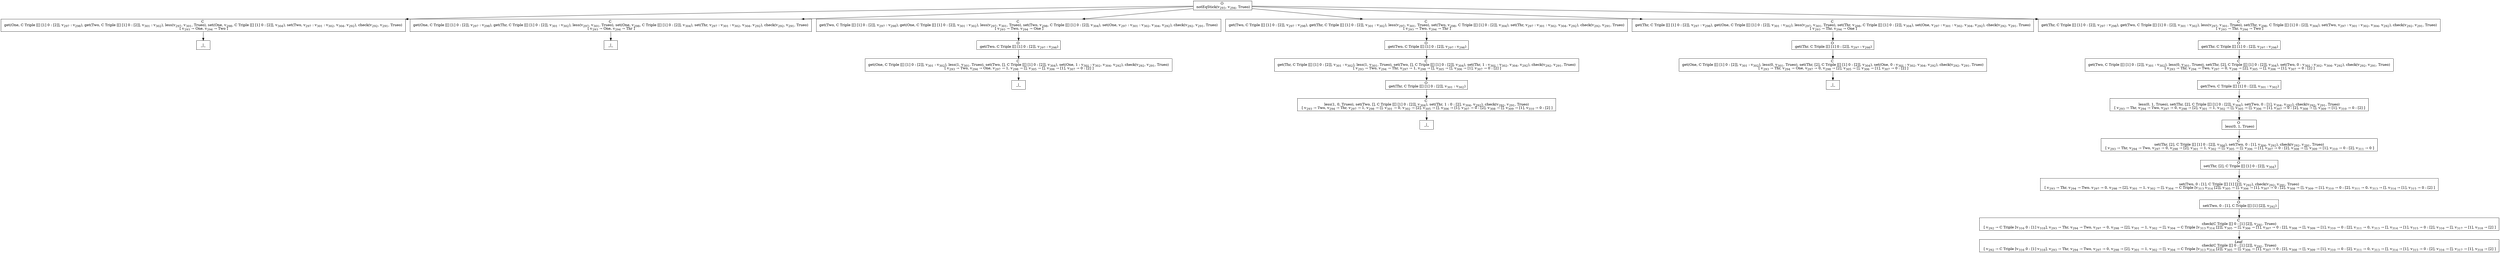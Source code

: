 digraph {
    graph [rankdir=TB
          ,bgcolor=transparent];
    node [shape=box
         ,fillcolor=white
         ,style=filled];
    0 [label=<O <BR/> notEqStick(v<SUB>293</SUB>, v<SUB>294</SUB>, Trueo)>];
    1 [label=<C <BR/> get(One, C Triple [[] [1] 0 : [2]], v<SUB>297</SUB> : v<SUB>298</SUB>), get(Two, C Triple [[] [1] 0 : [2]], v<SUB>301</SUB> : v<SUB>302</SUB>), less(v<SUB>297</SUB>, v<SUB>301</SUB>, Trueo), set(One, v<SUB>298</SUB>, C Triple [[] [1] 0 : [2]], v<SUB>304</SUB>), set(Two, v<SUB>297</SUB> : v<SUB>301</SUB> : v<SUB>302</SUB>, v<SUB>304</SUB>, v<SUB>292</SUB>), check(v<SUB>292</SUB>, v<SUB>291</SUB>, Trueo) <BR/>  [ v<SUB>293</SUB> &rarr; One, v<SUB>294</SUB> &rarr; Two ] >];
    2 [label=<C <BR/> get(One, C Triple [[] [1] 0 : [2]], v<SUB>297</SUB> : v<SUB>298</SUB>), get(Thr, C Triple [[] [1] 0 : [2]], v<SUB>301</SUB> : v<SUB>302</SUB>), less(v<SUB>297</SUB>, v<SUB>301</SUB>, Trueo), set(One, v<SUB>298</SUB>, C Triple [[] [1] 0 : [2]], v<SUB>304</SUB>), set(Thr, v<SUB>297</SUB> : v<SUB>301</SUB> : v<SUB>302</SUB>, v<SUB>304</SUB>, v<SUB>292</SUB>), check(v<SUB>292</SUB>, v<SUB>291</SUB>, Trueo) <BR/>  [ v<SUB>293</SUB> &rarr; One, v<SUB>294</SUB> &rarr; Thr ] >];
    3 [label=<C <BR/> get(Two, C Triple [[] [1] 0 : [2]], v<SUB>297</SUB> : v<SUB>298</SUB>), get(One, C Triple [[] [1] 0 : [2]], v<SUB>301</SUB> : v<SUB>302</SUB>), less(v<SUB>297</SUB>, v<SUB>301</SUB>, Trueo), set(Two, v<SUB>298</SUB>, C Triple [[] [1] 0 : [2]], v<SUB>304</SUB>), set(One, v<SUB>297</SUB> : v<SUB>301</SUB> : v<SUB>302</SUB>, v<SUB>304</SUB>, v<SUB>292</SUB>), check(v<SUB>292</SUB>, v<SUB>291</SUB>, Trueo) <BR/>  [ v<SUB>293</SUB> &rarr; Two, v<SUB>294</SUB> &rarr; One ] >];
    4 [label=<C <BR/> get(Two, C Triple [[] [1] 0 : [2]], v<SUB>297</SUB> : v<SUB>298</SUB>), get(Thr, C Triple [[] [1] 0 : [2]], v<SUB>301</SUB> : v<SUB>302</SUB>), less(v<SUB>297</SUB>, v<SUB>301</SUB>, Trueo), set(Two, v<SUB>298</SUB>, C Triple [[] [1] 0 : [2]], v<SUB>304</SUB>), set(Thr, v<SUB>297</SUB> : v<SUB>301</SUB> : v<SUB>302</SUB>, v<SUB>304</SUB>, v<SUB>292</SUB>), check(v<SUB>292</SUB>, v<SUB>291</SUB>, Trueo) <BR/>  [ v<SUB>293</SUB> &rarr; Two, v<SUB>294</SUB> &rarr; Thr ] >];
    5 [label=<C <BR/> get(Thr, C Triple [[] [1] 0 : [2]], v<SUB>297</SUB> : v<SUB>298</SUB>), get(One, C Triple [[] [1] 0 : [2]], v<SUB>301</SUB> : v<SUB>302</SUB>), less(v<SUB>297</SUB>, v<SUB>301</SUB>, Trueo), set(Thr, v<SUB>298</SUB>, C Triple [[] [1] 0 : [2]], v<SUB>304</SUB>), set(One, v<SUB>297</SUB> : v<SUB>301</SUB> : v<SUB>302</SUB>, v<SUB>304</SUB>, v<SUB>292</SUB>), check(v<SUB>292</SUB>, v<SUB>291</SUB>, Trueo) <BR/>  [ v<SUB>293</SUB> &rarr; Thr, v<SUB>294</SUB> &rarr; One ] >];
    6 [label=<C <BR/> get(Thr, C Triple [[] [1] 0 : [2]], v<SUB>297</SUB> : v<SUB>298</SUB>), get(Two, C Triple [[] [1] 0 : [2]], v<SUB>301</SUB> : v<SUB>302</SUB>), less(v<SUB>297</SUB>, v<SUB>301</SUB>, Trueo), set(Thr, v<SUB>298</SUB>, C Triple [[] [1] 0 : [2]], v<SUB>304</SUB>), set(Two, v<SUB>297</SUB> : v<SUB>301</SUB> : v<SUB>302</SUB>, v<SUB>304</SUB>, v<SUB>292</SUB>), check(v<SUB>292</SUB>, v<SUB>291</SUB>, Trueo) <BR/>  [ v<SUB>293</SUB> &rarr; Thr, v<SUB>294</SUB> &rarr; Two ] >];
    7 [label=<_|_>];
    8 [label=<_|_>];
    9 [label=<O <BR/> get(Two, C Triple [[] [1] 0 : [2]], v<SUB>297</SUB> : v<SUB>298</SUB>)>];
    10 [label=<C <BR/> get(One, C Triple [[] [1] 0 : [2]], v<SUB>301</SUB> : v<SUB>302</SUB>), less(1, v<SUB>301</SUB>, Trueo), set(Two, [], C Triple [[] [1] 0 : [2]], v<SUB>304</SUB>), set(One, 1 : v<SUB>301</SUB> : v<SUB>302</SUB>, v<SUB>304</SUB>, v<SUB>292</SUB>), check(v<SUB>292</SUB>, v<SUB>291</SUB>, Trueo) <BR/>  [ v<SUB>293</SUB> &rarr; Two, v<SUB>294</SUB> &rarr; One, v<SUB>297</SUB> &rarr; 1, v<SUB>298</SUB> &rarr; [], v<SUB>305</SUB> &rarr; [], v<SUB>306</SUB> &rarr; [1], v<SUB>307</SUB> &rarr; 0 : [2] ] >];
    11 [label=<_|_>];
    12 [label=<O <BR/> get(Two, C Triple [[] [1] 0 : [2]], v<SUB>297</SUB> : v<SUB>298</SUB>)>];
    13 [label=<C <BR/> get(Thr, C Triple [[] [1] 0 : [2]], v<SUB>301</SUB> : v<SUB>302</SUB>), less(1, v<SUB>301</SUB>, Trueo), set(Two, [], C Triple [[] [1] 0 : [2]], v<SUB>304</SUB>), set(Thr, 1 : v<SUB>301</SUB> : v<SUB>302</SUB>, v<SUB>304</SUB>, v<SUB>292</SUB>), check(v<SUB>292</SUB>, v<SUB>291</SUB>, Trueo) <BR/>  [ v<SUB>293</SUB> &rarr; Two, v<SUB>294</SUB> &rarr; Thr, v<SUB>297</SUB> &rarr; 1, v<SUB>298</SUB> &rarr; [], v<SUB>305</SUB> &rarr; [], v<SUB>306</SUB> &rarr; [1], v<SUB>307</SUB> &rarr; 0 : [2] ] >];
    14 [label=<O <BR/> get(Thr, C Triple [[] [1] 0 : [2]], v<SUB>301</SUB> : v<SUB>302</SUB>)>];
    15 [label=<C <BR/> less(1, 0, Trueo), set(Two, [], C Triple [[] [1] 0 : [2]], v<SUB>304</SUB>), set(Thr, 1 : 0 : [2], v<SUB>304</SUB>, v<SUB>292</SUB>), check(v<SUB>292</SUB>, v<SUB>291</SUB>, Trueo) <BR/>  [ v<SUB>293</SUB> &rarr; Two, v<SUB>294</SUB> &rarr; Thr, v<SUB>297</SUB> &rarr; 1, v<SUB>298</SUB> &rarr; [], v<SUB>301</SUB> &rarr; 0, v<SUB>302</SUB> &rarr; [2], v<SUB>305</SUB> &rarr; [], v<SUB>306</SUB> &rarr; [1], v<SUB>307</SUB> &rarr; 0 : [2], v<SUB>308</SUB> &rarr; [], v<SUB>309</SUB> &rarr; [1], v<SUB>310</SUB> &rarr; 0 : [2] ] >];
    16 [label=<_|_>];
    17 [label=<O <BR/> get(Thr, C Triple [[] [1] 0 : [2]], v<SUB>297</SUB> : v<SUB>298</SUB>)>];
    18 [label=<C <BR/> get(One, C Triple [[] [1] 0 : [2]], v<SUB>301</SUB> : v<SUB>302</SUB>), less(0, v<SUB>301</SUB>, Trueo), set(Thr, [2], C Triple [[] [1] 0 : [2]], v<SUB>304</SUB>), set(One, 0 : v<SUB>301</SUB> : v<SUB>302</SUB>, v<SUB>304</SUB>, v<SUB>292</SUB>), check(v<SUB>292</SUB>, v<SUB>291</SUB>, Trueo) <BR/>  [ v<SUB>293</SUB> &rarr; Thr, v<SUB>294</SUB> &rarr; One, v<SUB>297</SUB> &rarr; 0, v<SUB>298</SUB> &rarr; [2], v<SUB>305</SUB> &rarr; [], v<SUB>306</SUB> &rarr; [1], v<SUB>307</SUB> &rarr; 0 : [2] ] >];
    19 [label=<_|_>];
    20 [label=<O <BR/> get(Thr, C Triple [[] [1] 0 : [2]], v<SUB>297</SUB> : v<SUB>298</SUB>)>];
    21 [label=<C <BR/> get(Two, C Triple [[] [1] 0 : [2]], v<SUB>301</SUB> : v<SUB>302</SUB>), less(0, v<SUB>301</SUB>, Trueo), set(Thr, [2], C Triple [[] [1] 0 : [2]], v<SUB>304</SUB>), set(Two, 0 : v<SUB>301</SUB> : v<SUB>302</SUB>, v<SUB>304</SUB>, v<SUB>292</SUB>), check(v<SUB>292</SUB>, v<SUB>291</SUB>, Trueo) <BR/>  [ v<SUB>293</SUB> &rarr; Thr, v<SUB>294</SUB> &rarr; Two, v<SUB>297</SUB> &rarr; 0, v<SUB>298</SUB> &rarr; [2], v<SUB>305</SUB> &rarr; [], v<SUB>306</SUB> &rarr; [1], v<SUB>307</SUB> &rarr; 0 : [2] ] >];
    22 [label=<O <BR/> get(Two, C Triple [[] [1] 0 : [2]], v<SUB>301</SUB> : v<SUB>302</SUB>)>];
    23 [label=<C <BR/> less(0, 1, Trueo), set(Thr, [2], C Triple [[] [1] 0 : [2]], v<SUB>304</SUB>), set(Two, 0 : [1], v<SUB>304</SUB>, v<SUB>292</SUB>), check(v<SUB>292</SUB>, v<SUB>291</SUB>, Trueo) <BR/>  [ v<SUB>293</SUB> &rarr; Thr, v<SUB>294</SUB> &rarr; Two, v<SUB>297</SUB> &rarr; 0, v<SUB>298</SUB> &rarr; [2], v<SUB>301</SUB> &rarr; 1, v<SUB>302</SUB> &rarr; [], v<SUB>305</SUB> &rarr; [], v<SUB>306</SUB> &rarr; [1], v<SUB>307</SUB> &rarr; 0 : [2], v<SUB>308</SUB> &rarr; [], v<SUB>309</SUB> &rarr; [1], v<SUB>310</SUB> &rarr; 0 : [2] ] >];
    24 [label=<O <BR/> less(0, 1, Trueo)>];
    25 [label=<C <BR/> set(Thr, [2], C Triple [[] [1] 0 : [2]], v<SUB>304</SUB>), set(Two, 0 : [1], v<SUB>304</SUB>, v<SUB>292</SUB>), check(v<SUB>292</SUB>, v<SUB>291</SUB>, Trueo) <BR/>  [ v<SUB>293</SUB> &rarr; Thr, v<SUB>294</SUB> &rarr; Two, v<SUB>297</SUB> &rarr; 0, v<SUB>298</SUB> &rarr; [2], v<SUB>301</SUB> &rarr; 1, v<SUB>302</SUB> &rarr; [], v<SUB>305</SUB> &rarr; [], v<SUB>306</SUB> &rarr; [1], v<SUB>307</SUB> &rarr; 0 : [2], v<SUB>308</SUB> &rarr; [], v<SUB>309</SUB> &rarr; [1], v<SUB>310</SUB> &rarr; 0 : [2], v<SUB>311</SUB> &rarr; 0 ] >];
    26 [label=<O <BR/> set(Thr, [2], C Triple [[] [1] 0 : [2]], v<SUB>304</SUB>)>];
    27 [label=<C <BR/> set(Two, 0 : [1], C Triple [[] [1] [2]], v<SUB>292</SUB>), check(v<SUB>292</SUB>, v<SUB>291</SUB>, Trueo) <BR/>  [ v<SUB>293</SUB> &rarr; Thr, v<SUB>294</SUB> &rarr; Two, v<SUB>297</SUB> &rarr; 0, v<SUB>298</SUB> &rarr; [2], v<SUB>301</SUB> &rarr; 1, v<SUB>302</SUB> &rarr; [], v<SUB>304</SUB> &rarr; C Triple [v<SUB>313</SUB> v<SUB>314</SUB> [2]], v<SUB>305</SUB> &rarr; [], v<SUB>306</SUB> &rarr; [1], v<SUB>307</SUB> &rarr; 0 : [2], v<SUB>308</SUB> &rarr; [], v<SUB>309</SUB> &rarr; [1], v<SUB>310</SUB> &rarr; 0 : [2], v<SUB>311</SUB> &rarr; 0, v<SUB>313</SUB> &rarr; [], v<SUB>314</SUB> &rarr; [1], v<SUB>315</SUB> &rarr; 0 : [2] ] >];
    28 [label=<O <BR/> set(Two, 0 : [1], C Triple [[] [1] [2]], v<SUB>292</SUB>)>];
    29 [label=<C <BR/> check(C Triple [[] 0 : [1] [2]], v<SUB>291</SUB>, Trueo) <BR/>  [ v<SUB>292</SUB> &rarr; C Triple [v<SUB>316</SUB> 0 : [1] v<SUB>318</SUB>], v<SUB>293</SUB> &rarr; Thr, v<SUB>294</SUB> &rarr; Two, v<SUB>297</SUB> &rarr; 0, v<SUB>298</SUB> &rarr; [2], v<SUB>301</SUB> &rarr; 1, v<SUB>302</SUB> &rarr; [], v<SUB>304</SUB> &rarr; C Triple [v<SUB>313</SUB> v<SUB>314</SUB> [2]], v<SUB>305</SUB> &rarr; [], v<SUB>306</SUB> &rarr; [1], v<SUB>307</SUB> &rarr; 0 : [2], v<SUB>308</SUB> &rarr; [], v<SUB>309</SUB> &rarr; [1], v<SUB>310</SUB> &rarr; 0 : [2], v<SUB>311</SUB> &rarr; 0, v<SUB>313</SUB> &rarr; [], v<SUB>314</SUB> &rarr; [1], v<SUB>315</SUB> &rarr; 0 : [2], v<SUB>316</SUB> &rarr; [], v<SUB>317</SUB> &rarr; [1], v<SUB>318</SUB> &rarr; [2] ] >];
    30 [label=<Leaf <BR/> check(C Triple [[] 0 : [1] [2]], v<SUB>291</SUB>, Trueo) <BR/>  [ v<SUB>292</SUB> &rarr; C Triple [v<SUB>316</SUB> 0 : [1] v<SUB>318</SUB>], v<SUB>293</SUB> &rarr; Thr, v<SUB>294</SUB> &rarr; Two, v<SUB>297</SUB> &rarr; 0, v<SUB>298</SUB> &rarr; [2], v<SUB>301</SUB> &rarr; 1, v<SUB>302</SUB> &rarr; [], v<SUB>304</SUB> &rarr; C Triple [v<SUB>313</SUB> v<SUB>314</SUB> [2]], v<SUB>305</SUB> &rarr; [], v<SUB>306</SUB> &rarr; [1], v<SUB>307</SUB> &rarr; 0 : [2], v<SUB>308</SUB> &rarr; [], v<SUB>309</SUB> &rarr; [1], v<SUB>310</SUB> &rarr; 0 : [2], v<SUB>311</SUB> &rarr; 0, v<SUB>313</SUB> &rarr; [], v<SUB>314</SUB> &rarr; [1], v<SUB>315</SUB> &rarr; 0 : [2], v<SUB>316</SUB> &rarr; [], v<SUB>317</SUB> &rarr; [1], v<SUB>318</SUB> &rarr; [2] ] >];
    0 -> 1 [label=""];
    0 -> 2 [label=""];
    0 -> 3 [label=""];
    0 -> 4 [label=""];
    0 -> 5 [label=""];
    0 -> 6 [label=""];
    1 -> 7 [label=""];
    2 -> 8 [label=""];
    3 -> 9 [label=""];
    4 -> 12 [label=""];
    5 -> 17 [label=""];
    6 -> 20 [label=""];
    9 -> 10 [label=""];
    10 -> 11 [label=""];
    12 -> 13 [label=""];
    13 -> 14 [label=""];
    14 -> 15 [label=""];
    15 -> 16 [label=""];
    17 -> 18 [label=""];
    18 -> 19 [label=""];
    20 -> 21 [label=""];
    21 -> 22 [label=""];
    22 -> 23 [label=""];
    23 -> 24 [label=""];
    24 -> 25 [label=""];
    25 -> 26 [label=""];
    26 -> 27 [label=""];
    27 -> 28 [label=""];
    28 -> 29 [label=""];
    29 -> 30 [label=""];
}
